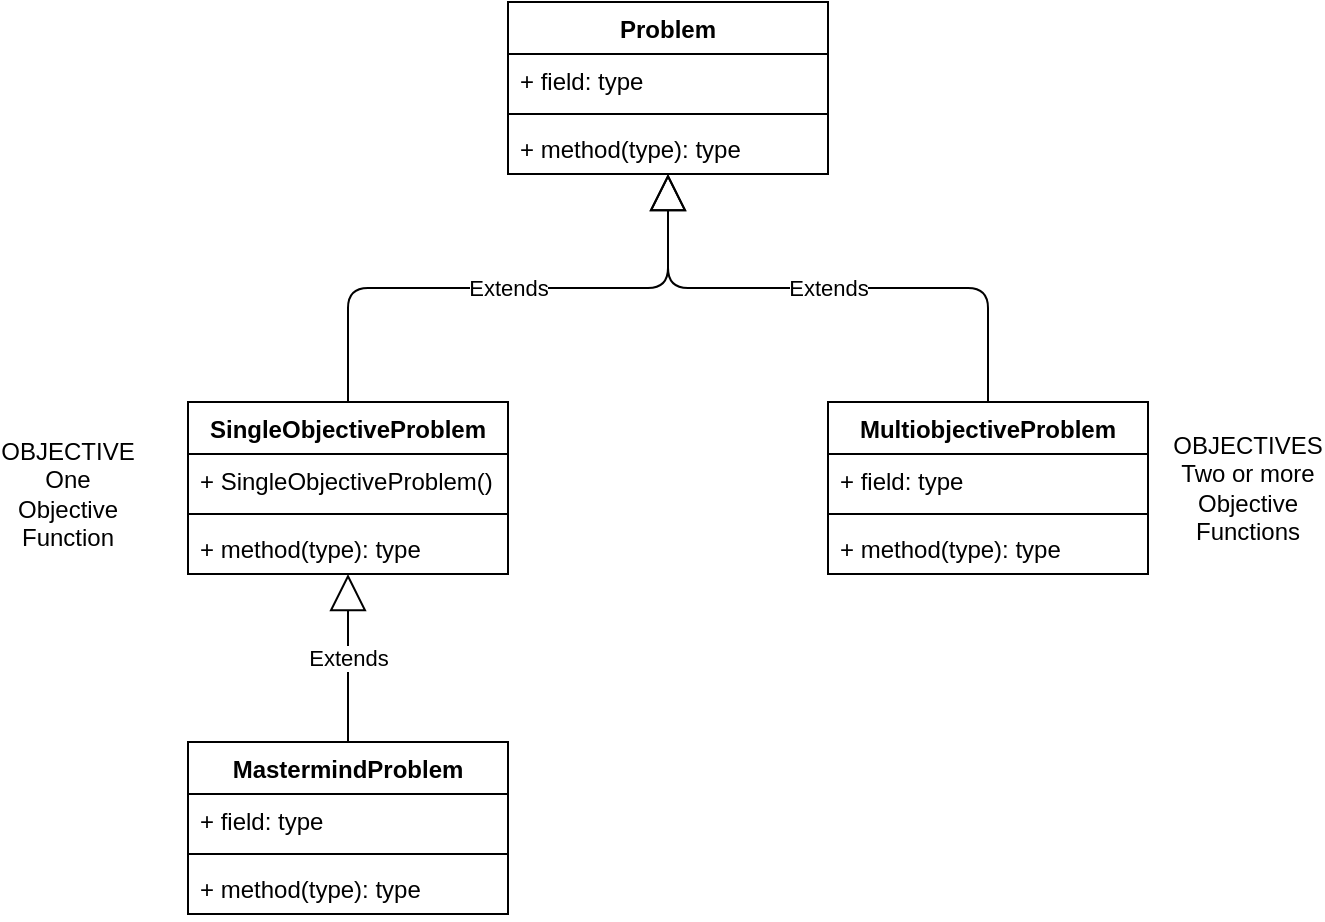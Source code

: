 <mxfile version="12.1.0" type="device" pages="2"><diagram id="A3cgzwAGhBLKmzeCzQj_" name="Page-1"><mxGraphModel dx="1426" dy="1048" grid="1" gridSize="10" guides="1" tooltips="1" connect="1" arrows="1" fold="1" page="1" pageScale="1" pageWidth="827" pageHeight="1169" math="0" shadow="0"><root><mxCell id="0"/><mxCell id="1" parent="0"/><mxCell id="pZojmApTfzPJjaJM_y_q-5" value="Problem" style="swimlane;fontStyle=1;align=center;verticalAlign=top;childLayout=stackLayout;horizontal=1;startSize=26;horizontalStack=0;resizeParent=1;resizeParentMax=0;resizeLast=0;collapsible=1;marginBottom=0;" vertex="1" parent="1"><mxGeometry x="320" y="120" width="160" height="86" as="geometry"/></mxCell><mxCell id="pZojmApTfzPJjaJM_y_q-6" value="+ field: type" style="text;strokeColor=none;fillColor=none;align=left;verticalAlign=top;spacingLeft=4;spacingRight=4;overflow=hidden;rotatable=0;points=[[0,0.5],[1,0.5]];portConstraint=eastwest;" vertex="1" parent="pZojmApTfzPJjaJM_y_q-5"><mxGeometry y="26" width="160" height="26" as="geometry"/></mxCell><mxCell id="pZojmApTfzPJjaJM_y_q-7" value="" style="line;strokeWidth=1;fillColor=none;align=left;verticalAlign=middle;spacingTop=-1;spacingLeft=3;spacingRight=3;rotatable=0;labelPosition=right;points=[];portConstraint=eastwest;" vertex="1" parent="pZojmApTfzPJjaJM_y_q-5"><mxGeometry y="52" width="160" height="8" as="geometry"/></mxCell><mxCell id="pZojmApTfzPJjaJM_y_q-8" value="+ method(type): type" style="text;strokeColor=none;fillColor=none;align=left;verticalAlign=top;spacingLeft=4;spacingRight=4;overflow=hidden;rotatable=0;points=[[0,0.5],[1,0.5]];portConstraint=eastwest;" vertex="1" parent="pZojmApTfzPJjaJM_y_q-5"><mxGeometry y="60" width="160" height="26" as="geometry"/></mxCell><mxCell id="pZojmApTfzPJjaJM_y_q-9" value="SingleObjectiveProblem" style="swimlane;fontStyle=1;align=center;verticalAlign=top;childLayout=stackLayout;horizontal=1;startSize=26;horizontalStack=0;resizeParent=1;resizeParentMax=0;resizeLast=0;collapsible=1;marginBottom=0;" vertex="1" parent="1"><mxGeometry x="160" y="320" width="160" height="86" as="geometry"/></mxCell><mxCell id="pZojmApTfzPJjaJM_y_q-10" value="+ SingleObjectiveProblem()" style="text;strokeColor=none;fillColor=none;align=left;verticalAlign=top;spacingLeft=4;spacingRight=4;overflow=hidden;rotatable=0;points=[[0,0.5],[1,0.5]];portConstraint=eastwest;" vertex="1" parent="pZojmApTfzPJjaJM_y_q-9"><mxGeometry y="26" width="160" height="26" as="geometry"/></mxCell><mxCell id="pZojmApTfzPJjaJM_y_q-11" value="" style="line;strokeWidth=1;fillColor=none;align=left;verticalAlign=middle;spacingTop=-1;spacingLeft=3;spacingRight=3;rotatable=0;labelPosition=right;points=[];portConstraint=eastwest;" vertex="1" parent="pZojmApTfzPJjaJM_y_q-9"><mxGeometry y="52" width="160" height="8" as="geometry"/></mxCell><mxCell id="pZojmApTfzPJjaJM_y_q-12" value="+ method(type): type" style="text;strokeColor=none;fillColor=none;align=left;verticalAlign=top;spacingLeft=4;spacingRight=4;overflow=hidden;rotatable=0;points=[[0,0.5],[1,0.5]];portConstraint=eastwest;" vertex="1" parent="pZojmApTfzPJjaJM_y_q-9"><mxGeometry y="60" width="160" height="26" as="geometry"/></mxCell><mxCell id="pZojmApTfzPJjaJM_y_q-13" value="MultiobjectiveProblem" style="swimlane;fontStyle=1;align=center;verticalAlign=top;childLayout=stackLayout;horizontal=1;startSize=26;horizontalStack=0;resizeParent=1;resizeParentMax=0;resizeLast=0;collapsible=1;marginBottom=0;" vertex="1" parent="1"><mxGeometry x="480" y="320" width="160" height="86" as="geometry"/></mxCell><mxCell id="pZojmApTfzPJjaJM_y_q-14" value="+ field: type" style="text;strokeColor=none;fillColor=none;align=left;verticalAlign=top;spacingLeft=4;spacingRight=4;overflow=hidden;rotatable=0;points=[[0,0.5],[1,0.5]];portConstraint=eastwest;" vertex="1" parent="pZojmApTfzPJjaJM_y_q-13"><mxGeometry y="26" width="160" height="26" as="geometry"/></mxCell><mxCell id="pZojmApTfzPJjaJM_y_q-15" value="" style="line;strokeWidth=1;fillColor=none;align=left;verticalAlign=middle;spacingTop=-1;spacingLeft=3;spacingRight=3;rotatable=0;labelPosition=right;points=[];portConstraint=eastwest;" vertex="1" parent="pZojmApTfzPJjaJM_y_q-13"><mxGeometry y="52" width="160" height="8" as="geometry"/></mxCell><mxCell id="pZojmApTfzPJjaJM_y_q-16" value="+ method(type): type" style="text;strokeColor=none;fillColor=none;align=left;verticalAlign=top;spacingLeft=4;spacingRight=4;overflow=hidden;rotatable=0;points=[[0,0.5],[1,0.5]];portConstraint=eastwest;" vertex="1" parent="pZojmApTfzPJjaJM_y_q-13"><mxGeometry y="60" width="160" height="26" as="geometry"/></mxCell><mxCell id="pZojmApTfzPJjaJM_y_q-17" value="MastermindProblem" style="swimlane;fontStyle=1;align=center;verticalAlign=top;childLayout=stackLayout;horizontal=1;startSize=26;horizontalStack=0;resizeParent=1;resizeParentMax=0;resizeLast=0;collapsible=1;marginBottom=0;" vertex="1" parent="1"><mxGeometry x="160" y="490" width="160" height="86" as="geometry"/></mxCell><mxCell id="pZojmApTfzPJjaJM_y_q-18" value="+ field: type" style="text;strokeColor=none;fillColor=none;align=left;verticalAlign=top;spacingLeft=4;spacingRight=4;overflow=hidden;rotatable=0;points=[[0,0.5],[1,0.5]];portConstraint=eastwest;" vertex="1" parent="pZojmApTfzPJjaJM_y_q-17"><mxGeometry y="26" width="160" height="26" as="geometry"/></mxCell><mxCell id="pZojmApTfzPJjaJM_y_q-19" value="" style="line;strokeWidth=1;fillColor=none;align=left;verticalAlign=middle;spacingTop=-1;spacingLeft=3;spacingRight=3;rotatable=0;labelPosition=right;points=[];portConstraint=eastwest;" vertex="1" parent="pZojmApTfzPJjaJM_y_q-17"><mxGeometry y="52" width="160" height="8" as="geometry"/></mxCell><mxCell id="pZojmApTfzPJjaJM_y_q-20" value="+ method(type): type" style="text;strokeColor=none;fillColor=none;align=left;verticalAlign=top;spacingLeft=4;spacingRight=4;overflow=hidden;rotatable=0;points=[[0,0.5],[1,0.5]];portConstraint=eastwest;" vertex="1" parent="pZojmApTfzPJjaJM_y_q-17"><mxGeometry y="60" width="160" height="26" as="geometry"/></mxCell><mxCell id="pZojmApTfzPJjaJM_y_q-21" value="Extends" style="endArrow=block;endSize=16;endFill=0;html=1;edgeStyle=orthogonalEdgeStyle;" edge="1" parent="1" source="pZojmApTfzPJjaJM_y_q-9" target="pZojmApTfzPJjaJM_y_q-5"><mxGeometry width="160" relative="1" as="geometry"><mxPoint x="410" y="570" as="sourcePoint"/><mxPoint x="570" y="570" as="targetPoint"/></mxGeometry></mxCell><mxCell id="pZojmApTfzPJjaJM_y_q-22" value="Extends" style="endArrow=block;endSize=16;endFill=0;html=1;edgeStyle=orthogonalEdgeStyle;exitX=0.5;exitY=0;exitDx=0;exitDy=0;" edge="1" parent="1" source="pZojmApTfzPJjaJM_y_q-13" target="pZojmApTfzPJjaJM_y_q-5"><mxGeometry width="160" relative="1" as="geometry"><mxPoint x="250" y="330" as="sourcePoint"/><mxPoint x="410" y="216" as="targetPoint"/></mxGeometry></mxCell><mxCell id="pZojmApTfzPJjaJM_y_q-23" value="Extends" style="endArrow=block;endSize=16;endFill=0;html=1;edgeStyle=orthogonalEdgeStyle;" edge="1" parent="1" source="pZojmApTfzPJjaJM_y_q-17" target="pZojmApTfzPJjaJM_y_q-9"><mxGeometry width="160" relative="1" as="geometry"><mxPoint x="250" y="330" as="sourcePoint"/><mxPoint x="410" y="216" as="targetPoint"/></mxGeometry></mxCell><mxCell id="pZojmApTfzPJjaJM_y_q-24" value="OBJECTIVE&lt;br&gt;One Objective Function" style="text;html=1;strokeColor=none;fillColor=none;align=center;verticalAlign=middle;whiteSpace=wrap;rounded=0;" vertex="1" parent="1"><mxGeometry x="80" y="356" width="40" height="20" as="geometry"/></mxCell><mxCell id="pZojmApTfzPJjaJM_y_q-25" value="OBJECTIVES&lt;br&gt;Two or more Objective Functions" style="text;html=1;strokeColor=none;fillColor=none;align=center;verticalAlign=middle;whiteSpace=wrap;rounded=0;" vertex="1" parent="1"><mxGeometry x="670" y="353" width="40" height="20" as="geometry"/></mxCell></root></mxGraphModel></diagram><diagram id="KtAc-Ce8GAkhaudpBHC7" name="Page-2"><mxGraphModel dx="1426" dy="648" grid="0" gridSize="10" guides="1" tooltips="1" connect="1" arrows="1" fold="1" page="0" pageScale="1" pageWidth="827" pageHeight="1169" math="0" shadow="0"><root><mxCell id="oBo3X4ntao728nKNW9Un-0"/><mxCell id="oBo3X4ntao728nKNW9Un-1" parent="oBo3X4ntao728nKNW9Un-0"/><mxCell id="oBo3X4ntao728nKNW9Un-2" value="Triangle" style="swimlane;fontStyle=1;align=center;verticalAlign=top;childLayout=stackLayout;horizontal=1;startSize=26;horizontalStack=0;resizeParent=1;resizeParentMax=0;resizeLast=0;collapsible=1;marginBottom=0;" vertex="1" parent="oBo3X4ntao728nKNW9Un-1"><mxGeometry x="253" y="450" width="160" height="112" as="geometry"/></mxCell><mxCell id="oBo3X4ntao728nKNW9Un-3" value="+ height: Integer" style="text;strokeColor=none;fillColor=none;align=left;verticalAlign=top;spacingLeft=4;spacingRight=4;overflow=hidden;rotatable=0;points=[[0,0.5],[1,0.5]];portConstraint=eastwest;" vertex="1" parent="oBo3X4ntao728nKNW9Un-2"><mxGeometry y="26" width="160" height="26" as="geometry"/></mxCell><mxCell id="oBo3X4ntao728nKNW9Un-6" value="+ base: Integer" style="text;strokeColor=none;fillColor=none;align=left;verticalAlign=top;spacingLeft=4;spacingRight=4;overflow=hidden;rotatable=0;points=[[0,0.5],[1,0.5]];portConstraint=eastwest;" vertex="1" parent="oBo3X4ntao728nKNW9Un-2"><mxGeometry y="52" width="160" height="26" as="geometry"/></mxCell><mxCell id="oBo3X4ntao728nKNW9Un-4" value="" style="line;strokeWidth=1;fillColor=none;align=left;verticalAlign=middle;spacingTop=-1;spacingLeft=3;spacingRight=3;rotatable=0;labelPosition=right;points=[];portConstraint=eastwest;" vertex="1" parent="oBo3X4ntao728nKNW9Un-2"><mxGeometry y="78" width="160" height="8" as="geometry"/></mxCell><mxCell id="oBo3X4ntao728nKNW9Un-5" value="+ area(): Integer" style="text;strokeColor=none;fillColor=none;align=left;verticalAlign=top;spacingLeft=4;spacingRight=4;overflow=hidden;rotatable=0;points=[[0,0.5],[1,0.5]];portConstraint=eastwest;" vertex="1" parent="oBo3X4ntao728nKNW9Un-2"><mxGeometry y="86" width="160" height="26" as="geometry"/></mxCell></root></mxGraphModel></diagram></mxfile>